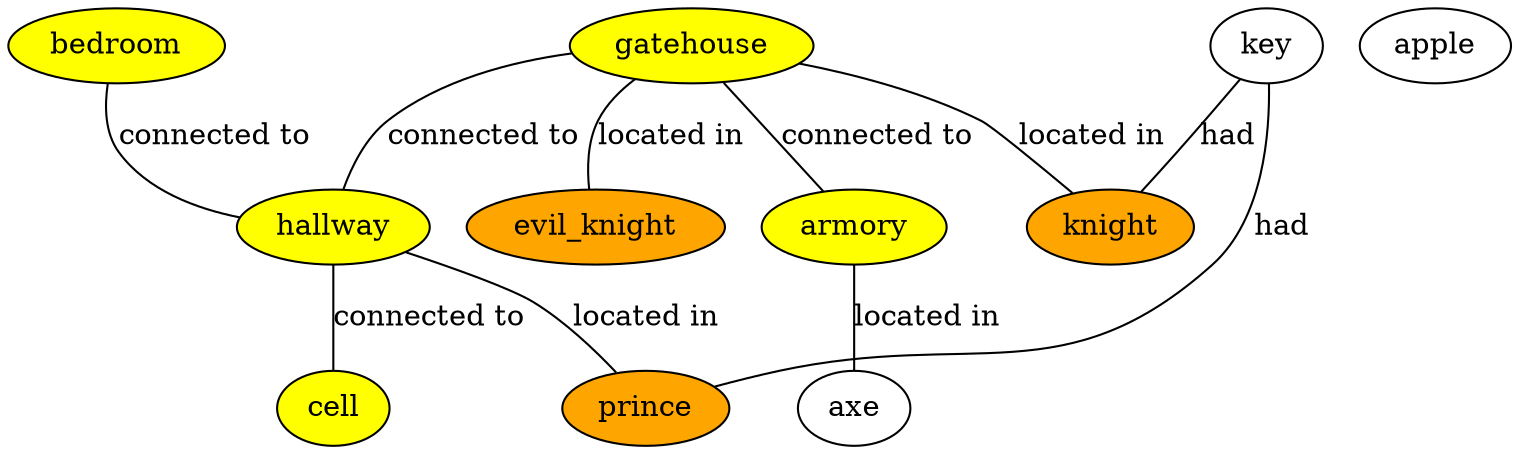 strict graph  {
gatehouse [fillcolor=yellow, style=filled, type=location];
bedroom [fillcolor=yellow, style=filled, type=location];
armory [fillcolor=yellow, style=filled, type=location];
hallway [fillcolor=yellow, style=filled, type=location];
cell [fillcolor=yellow, style=filled, type=location];
axe [fillcolor=white, style=filled, type=object];
key [fillcolor=white, style=filled, type=object];
apple [fillcolor=white, style=filled, type=object];
knight [fillcolor=orange, style=filled, type=character];
evil_knight [fillcolor=orange, style=filled, type=character];
prince [fillcolor=orange, style=filled, type=character];
gatehouse -- hallway  [label="connected to"];
gatehouse -- armory  [label="connected to"];
gatehouse -- evil_knight  [label="located in"];
gatehouse -- knight  [label="located in"];
bedroom -- hallway  [label="connected to"];
armory -- axe  [label="located in"];
hallway -- cell  [label="connected to"];
hallway -- prince  [label="located in"];
key -- knight  [label=had];
key -- prince  [label=had];
}
